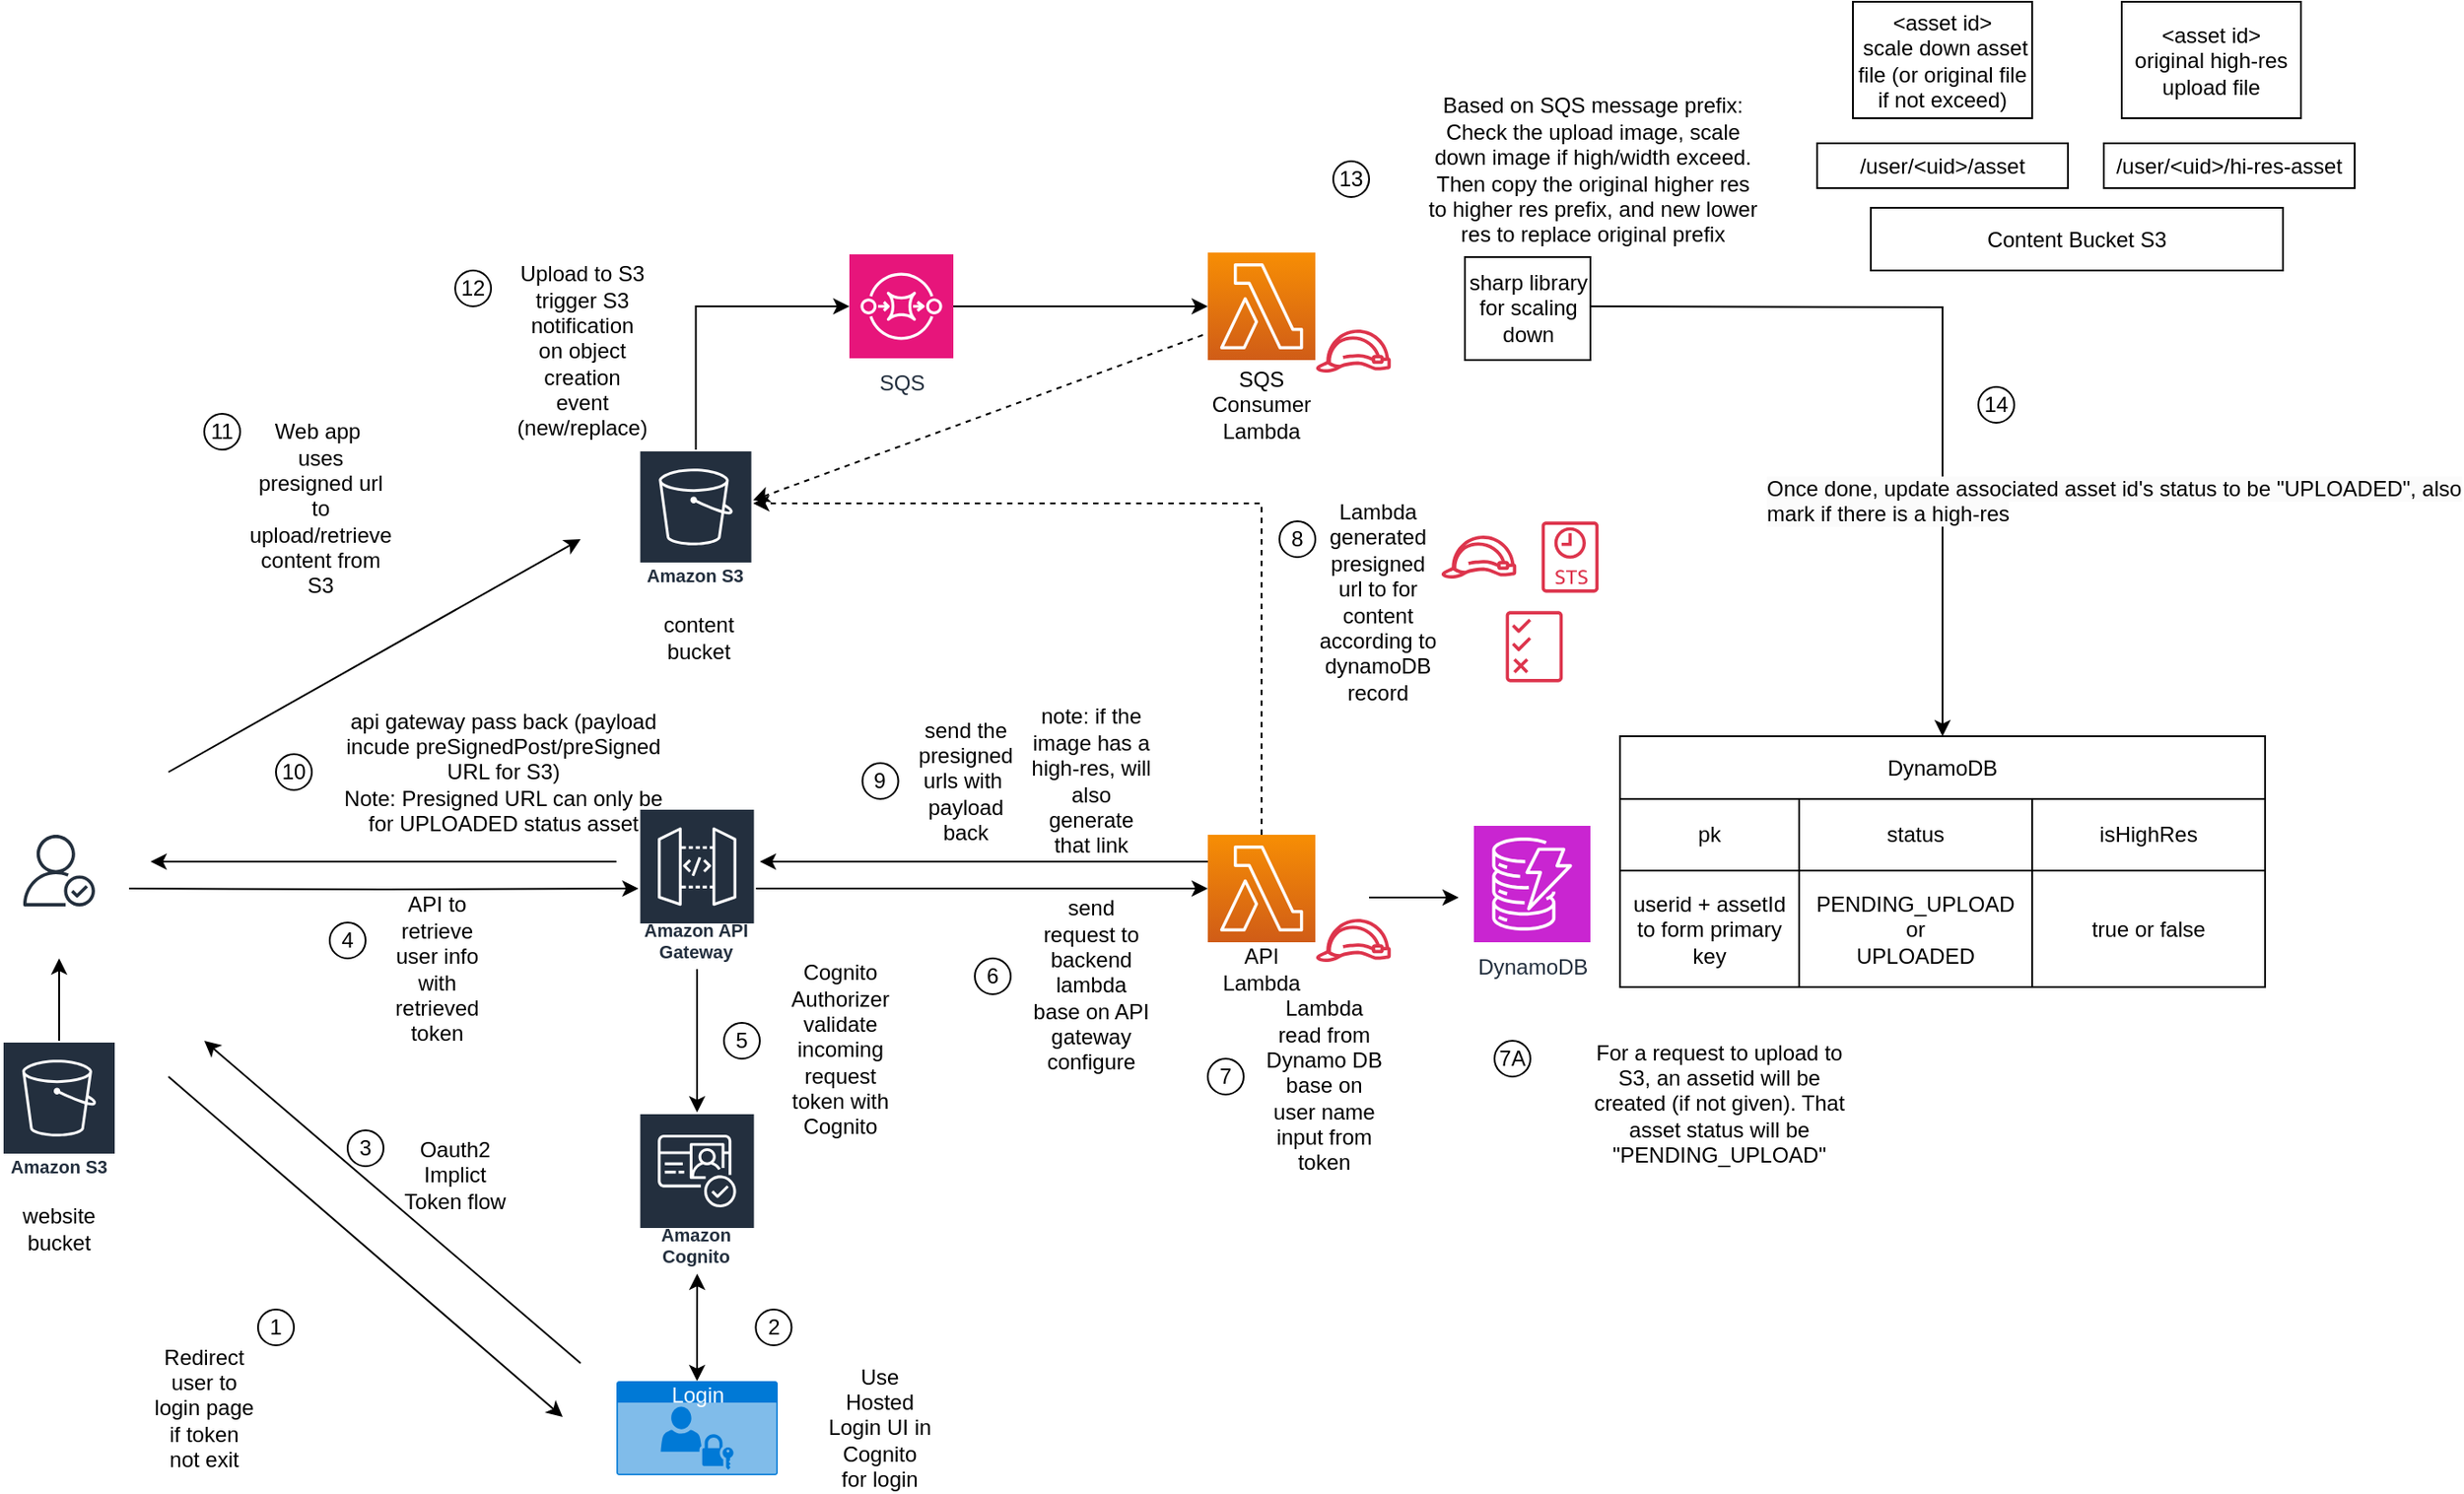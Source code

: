 <mxfile version="26.0.8">
  <diagram id="MygGSyjKuvOHtrYwsUru" name="Page-1">
    <mxGraphModel dx="1221" dy="1756" grid="1" gridSize="10" guides="1" tooltips="1" connect="1" arrows="1" fold="1" page="1" pageScale="1" pageWidth="850" pageHeight="1100" math="0" shadow="0">
      <root>
        <mxCell id="0" />
        <mxCell id="1" parent="0" />
        <mxCell id="6geGJNXz2Q7yDS7iOD-9-4" value="" style="edgeStyle=orthogonalEdgeStyle;rounded=0;orthogonalLoop=1;jettySize=auto;html=1;" parent="1" source="6geGJNXz2Q7yDS7iOD-9-1" target="6geGJNXz2Q7yDS7iOD-9-3" edge="1">
          <mxGeometry relative="1" as="geometry" />
        </mxCell>
        <mxCell id="6geGJNXz2Q7yDS7iOD-9-5" style="edgeStyle=orthogonalEdgeStyle;rounded=0;orthogonalLoop=1;jettySize=auto;html=1;entryX=0;entryY=0.5;entryDx=0;entryDy=0;entryPerimeter=0;" parent="1" source="6geGJNXz2Q7yDS7iOD-9-1" target="6geGJNXz2Q7yDS7iOD-9-2" edge="1">
          <mxGeometry relative="1" as="geometry">
            <mxPoint x="592.28" y="487" as="targetPoint" />
          </mxGeometry>
        </mxCell>
        <mxCell id="6geGJNXz2Q7yDS7iOD-9-1" value="Amazon API Gateway" style="sketch=0;outlineConnect=0;fontColor=#232F3E;gradientColor=none;strokeColor=#ffffff;fillColor=#232F3E;dashed=0;verticalLabelPosition=middle;verticalAlign=bottom;align=center;html=1;whiteSpace=wrap;fontSize=10;fontStyle=1;spacing=3;shape=mxgraph.aws4.productIcon;prIcon=mxgraph.aws4.api_gateway;" parent="1" vertex="1">
          <mxGeometry x="392.28" y="440" width="65.45" height="90" as="geometry" />
        </mxCell>
        <mxCell id="6geGJNXz2Q7yDS7iOD-9-46" style="edgeStyle=orthogonalEdgeStyle;rounded=0;orthogonalLoop=1;jettySize=auto;html=1;exitX=0;exitY=0.25;exitDx=0;exitDy=0;exitPerimeter=0;startArrow=none;startFill=0;endArrow=classic;endFill=1;" parent="1" source="6geGJNXz2Q7yDS7iOD-9-2" edge="1">
          <mxGeometry relative="1" as="geometry">
            <mxPoint x="460" y="470" as="targetPoint" />
          </mxGeometry>
        </mxCell>
        <mxCell id="rJPYFQQMT7D_joXDAywV-25" style="edgeStyle=orthogonalEdgeStyle;rounded=0;orthogonalLoop=1;jettySize=auto;html=1;exitX=0.5;exitY=0;exitDx=0;exitDy=0;exitPerimeter=0;dashed=1;" parent="1" source="6geGJNXz2Q7yDS7iOD-9-2" target="6geGJNXz2Q7yDS7iOD-9-6" edge="1">
          <mxGeometry relative="1" as="geometry">
            <Array as="points">
              <mxPoint x="740" y="270" />
            </Array>
          </mxGeometry>
        </mxCell>
        <mxCell id="6geGJNXz2Q7yDS7iOD-9-2" value="" style="sketch=0;points=[[0,0,0],[0.25,0,0],[0.5,0,0],[0.75,0,0],[1,0,0],[0,1,0],[0.25,1,0],[0.5,1,0],[0.75,1,0],[1,1,0],[0,0.25,0],[0,0.5,0],[0,0.75,0],[1,0.25,0],[1,0.5,0],[1,0.75,0]];outlineConnect=0;fontColor=#232F3E;gradientColor=#F78E04;gradientDirection=north;fillColor=#D05C17;strokeColor=#ffffff;dashed=0;verticalLabelPosition=bottom;verticalAlign=top;align=center;html=1;fontSize=12;fontStyle=0;aspect=fixed;shape=mxgraph.aws4.resourceIcon;resIcon=mxgraph.aws4.lambda;" parent="1" vertex="1">
          <mxGeometry x="710" y="455" width="60" height="60" as="geometry" />
        </mxCell>
        <mxCell id="6geGJNXz2Q7yDS7iOD-9-3" value="Amazon Cognito" style="sketch=0;outlineConnect=0;fontColor=#232F3E;gradientColor=none;strokeColor=#ffffff;fillColor=#232F3E;dashed=0;verticalLabelPosition=middle;verticalAlign=bottom;align=center;html=1;whiteSpace=wrap;fontSize=10;fontStyle=1;spacing=3;shape=mxgraph.aws4.productIcon;prIcon=mxgraph.aws4.cognito;" parent="1" vertex="1">
          <mxGeometry x="392.28" y="610" width="65.45" height="90" as="geometry" />
        </mxCell>
        <mxCell id="6geGJNXz2Q7yDS7iOD-9-6" value="Amazon S3" style="sketch=0;outlineConnect=0;fontColor=#232F3E;gradientColor=none;strokeColor=#ffffff;fillColor=#232F3E;dashed=0;verticalLabelPosition=middle;verticalAlign=bottom;align=center;html=1;whiteSpace=wrap;fontSize=10;fontStyle=1;spacing=3;shape=mxgraph.aws4.productIcon;prIcon=mxgraph.aws4.s3;" parent="1" vertex="1">
          <mxGeometry x="392.28" y="240" width="64" height="80" as="geometry" />
        </mxCell>
        <mxCell id="6geGJNXz2Q7yDS7iOD-9-10" style="edgeStyle=orthogonalEdgeStyle;rounded=0;orthogonalLoop=1;jettySize=auto;html=1;" parent="1" target="6geGJNXz2Q7yDS7iOD-9-1" edge="1">
          <mxGeometry relative="1" as="geometry">
            <mxPoint x="310" y="479" as="targetPoint" />
            <mxPoint x="108" y="485" as="sourcePoint" />
          </mxGeometry>
        </mxCell>
        <mxCell id="6geGJNXz2Q7yDS7iOD-9-12" value="4" style="ellipse;whiteSpace=wrap;html=1;aspect=fixed;" parent="1" vertex="1">
          <mxGeometry x="220" y="504" width="20" height="20" as="geometry" />
        </mxCell>
        <mxCell id="6geGJNXz2Q7yDS7iOD-9-15" value="" style="edgeStyle=orthogonalEdgeStyle;rounded=0;orthogonalLoop=1;jettySize=auto;html=1;startArrow=classic;startFill=1;" parent="1" source="6geGJNXz2Q7yDS7iOD-9-14" target="6geGJNXz2Q7yDS7iOD-9-3" edge="1">
          <mxGeometry relative="1" as="geometry" />
        </mxCell>
        <mxCell id="6geGJNXz2Q7yDS7iOD-9-14" value="Login" style="html=1;strokeColor=none;fillColor=#0079D6;labelPosition=center;verticalLabelPosition=middle;verticalAlign=top;align=center;fontSize=12;outlineConnect=0;spacingTop=-6;fontColor=#FFFFFF;sketch=0;shape=mxgraph.sitemap.login;" parent="1" vertex="1">
          <mxGeometry x="380" y="760" width="90" height="52.5" as="geometry" />
        </mxCell>
        <mxCell id="6geGJNXz2Q7yDS7iOD-9-16" value="1" style="ellipse;whiteSpace=wrap;html=1;aspect=fixed;" parent="1" vertex="1">
          <mxGeometry x="180" y="720" width="20" height="20" as="geometry" />
        </mxCell>
        <mxCell id="6geGJNXz2Q7yDS7iOD-9-19" value="3" style="ellipse;whiteSpace=wrap;html=1;aspect=fixed;" parent="1" vertex="1">
          <mxGeometry x="230" y="620" width="20" height="20" as="geometry" />
        </mxCell>
        <mxCell id="6geGJNXz2Q7yDS7iOD-9-20" value="2" style="ellipse;whiteSpace=wrap;html=1;aspect=fixed;" parent="1" vertex="1">
          <mxGeometry x="457.73" y="720" width="20" height="20" as="geometry" />
        </mxCell>
        <mxCell id="6geGJNXz2Q7yDS7iOD-9-21" value="Use Hosted Login UI in Cognito for login" style="text;html=1;strokeColor=none;fillColor=none;align=center;verticalAlign=middle;whiteSpace=wrap;rounded=0;" parent="1" vertex="1">
          <mxGeometry x="497.28" y="771" width="60" height="30" as="geometry" />
        </mxCell>
        <mxCell id="6geGJNXz2Q7yDS7iOD-9-22" value="Redirect user to login page if token not exit" style="text;html=1;strokeColor=none;fillColor=none;align=center;verticalAlign=middle;whiteSpace=wrap;rounded=0;" parent="1" vertex="1">
          <mxGeometry x="120" y="760" width="60" height="30" as="geometry" />
        </mxCell>
        <mxCell id="6geGJNXz2Q7yDS7iOD-9-24" value="Oauth2 Implict Token flow" style="text;html=1;strokeColor=none;fillColor=none;align=center;verticalAlign=middle;whiteSpace=wrap;rounded=0;" parent="1" vertex="1">
          <mxGeometry x="260" y="630" width="60" height="30" as="geometry" />
        </mxCell>
        <mxCell id="6geGJNXz2Q7yDS7iOD-9-25" value="API to retrieve user info with retrieved token" style="text;html=1;strokeColor=none;fillColor=none;align=center;verticalAlign=middle;whiteSpace=wrap;rounded=0;" parent="1" vertex="1">
          <mxGeometry x="250" y="515" width="60" height="30" as="geometry" />
        </mxCell>
        <mxCell id="6geGJNXz2Q7yDS7iOD-9-26" value="Cognito Authorizer validate incoming request token with Cognito" style="text;html=1;strokeColor=none;fillColor=none;align=center;verticalAlign=middle;whiteSpace=wrap;rounded=0;" parent="1" vertex="1">
          <mxGeometry x="470" y="560" width="70" height="30" as="geometry" />
        </mxCell>
        <mxCell id="6geGJNXz2Q7yDS7iOD-9-27" value="5" style="ellipse;whiteSpace=wrap;html=1;aspect=fixed;" parent="1" vertex="1">
          <mxGeometry x="440" y="560" width="20" height="20" as="geometry" />
        </mxCell>
        <mxCell id="6geGJNXz2Q7yDS7iOD-9-28" value="send request to backend lambda base on API gateway configure" style="text;html=1;strokeColor=none;fillColor=none;align=center;verticalAlign=middle;whiteSpace=wrap;rounded=0;" parent="1" vertex="1">
          <mxGeometry x="610" y="524" width="70" height="30" as="geometry" />
        </mxCell>
        <mxCell id="6geGJNXz2Q7yDS7iOD-9-29" value="6" style="ellipse;whiteSpace=wrap;html=1;aspect=fixed;" parent="1" vertex="1">
          <mxGeometry x="580" y="524" width="20" height="20" as="geometry" />
        </mxCell>
        <mxCell id="6geGJNXz2Q7yDS7iOD-9-30" value="Lambda read from Dynamo DB base on user name input from token" style="text;html=1;strokeColor=none;fillColor=none;align=center;verticalAlign=middle;whiteSpace=wrap;rounded=0;" parent="1" vertex="1">
          <mxGeometry x="740" y="580" width="70" height="30" as="geometry" />
        </mxCell>
        <mxCell id="6geGJNXz2Q7yDS7iOD-9-31" value="7" style="ellipse;whiteSpace=wrap;html=1;aspect=fixed;" parent="1" vertex="1">
          <mxGeometry x="710" y="580" width="20" height="20" as="geometry" />
        </mxCell>
        <mxCell id="6geGJNXz2Q7yDS7iOD-9-33" value="" style="edgeStyle=orthogonalEdgeStyle;rounded=0;orthogonalLoop=1;jettySize=auto;html=1;startArrow=none;startFill=0;endArrow=classic;endFill=1;" parent="1" source="6geGJNXz2Q7yDS7iOD-9-32" edge="1">
          <mxGeometry relative="1" as="geometry">
            <mxPoint x="69" y="524" as="targetPoint" />
          </mxGeometry>
        </mxCell>
        <mxCell id="6geGJNXz2Q7yDS7iOD-9-32" value="Amazon S3" style="sketch=0;outlineConnect=0;fontColor=#232F3E;gradientColor=none;strokeColor=#ffffff;fillColor=#232F3E;dashed=0;verticalLabelPosition=middle;verticalAlign=bottom;align=center;html=1;whiteSpace=wrap;fontSize=10;fontStyle=1;spacing=3;shape=mxgraph.aws4.productIcon;prIcon=mxgraph.aws4.s3;" parent="1" vertex="1">
          <mxGeometry x="37" y="570" width="64" height="80" as="geometry" />
        </mxCell>
        <mxCell id="6geGJNXz2Q7yDS7iOD-9-34" value="website bucket" style="text;html=1;strokeColor=none;fillColor=none;align=center;verticalAlign=middle;whiteSpace=wrap;rounded=0;" parent="1" vertex="1">
          <mxGeometry x="39" y="660" width="60" height="30" as="geometry" />
        </mxCell>
        <mxCell id="6geGJNXz2Q7yDS7iOD-9-35" value="content bucket" style="text;html=1;strokeColor=none;fillColor=none;align=center;verticalAlign=middle;whiteSpace=wrap;rounded=0;" parent="1" vertex="1">
          <mxGeometry x="396.28" y="330" width="60" height="30" as="geometry" />
        </mxCell>
        <mxCell id="6geGJNXz2Q7yDS7iOD-9-37" value="Lambda generated presigned url to for content according to dynamoDB record" style="text;html=1;strokeColor=none;fillColor=none;align=center;verticalAlign=middle;whiteSpace=wrap;rounded=0;" parent="1" vertex="1">
          <mxGeometry x="770" y="310" width="70" height="30" as="geometry" />
        </mxCell>
        <mxCell id="6geGJNXz2Q7yDS7iOD-9-38" value="8" style="ellipse;whiteSpace=wrap;html=1;aspect=fixed;" parent="1" vertex="1">
          <mxGeometry x="750" y="280" width="20" height="20" as="geometry" />
        </mxCell>
        <mxCell id="6geGJNXz2Q7yDS7iOD-9-42" value="Web app&amp;nbsp; uses presigned url to upload/retrieve content from S3" style="text;html=1;strokeColor=none;fillColor=none;align=center;verticalAlign=middle;whiteSpace=wrap;rounded=0;" parent="1" vertex="1">
          <mxGeometry x="180" y="258" width="70" height="30" as="geometry" />
        </mxCell>
        <mxCell id="6geGJNXz2Q7yDS7iOD-9-43" value="11" style="ellipse;whiteSpace=wrap;html=1;aspect=fixed;" parent="1" vertex="1">
          <mxGeometry x="150" y="220" width="20" height="20" as="geometry" />
        </mxCell>
        <mxCell id="6geGJNXz2Q7yDS7iOD-9-44" value="send the presigned urls with&amp;nbsp; payload back" style="text;html=1;strokeColor=none;fillColor=none;align=center;verticalAlign=middle;whiteSpace=wrap;rounded=0;" parent="1" vertex="1">
          <mxGeometry x="540" y="410" width="70" height="30" as="geometry" />
        </mxCell>
        <mxCell id="6geGJNXz2Q7yDS7iOD-9-45" value="9" style="ellipse;whiteSpace=wrap;html=1;aspect=fixed;" parent="1" vertex="1">
          <mxGeometry x="517.28" y="415" width="20" height="20" as="geometry" />
        </mxCell>
        <mxCell id="6geGJNXz2Q7yDS7iOD-9-47" style="edgeStyle=orthogonalEdgeStyle;rounded=0;orthogonalLoop=1;jettySize=auto;html=1;exitX=0;exitY=0.25;exitDx=0;exitDy=0;exitPerimeter=0;startArrow=none;startFill=0;endArrow=classic;endFill=1;" parent="1" edge="1">
          <mxGeometry relative="1" as="geometry">
            <mxPoint x="120" y="470" as="targetPoint" />
            <mxPoint x="380" y="470" as="sourcePoint" />
          </mxGeometry>
        </mxCell>
        <mxCell id="6geGJNXz2Q7yDS7iOD-9-48" value="api gateway pass back (payload incude preSignedPost/preSigned URL for S3)&lt;br&gt;Note: Presigned URL can only be for UPLOADED status asset" style="text;html=1;strokeColor=none;fillColor=none;align=center;verticalAlign=middle;whiteSpace=wrap;rounded=0;" parent="1" vertex="1">
          <mxGeometry x="220.0" y="410" width="193.72" height="20" as="geometry" />
        </mxCell>
        <mxCell id="6geGJNXz2Q7yDS7iOD-9-49" value="10" style="ellipse;whiteSpace=wrap;html=1;aspect=fixed;" parent="1" vertex="1">
          <mxGeometry x="190" y="410" width="20" height="20" as="geometry" />
        </mxCell>
        <mxCell id="rJPYFQQMT7D_joXDAywV-1" value="" style="endArrow=classic;html=1;rounded=0;" parent="1" edge="1">
          <mxGeometry width="50" height="50" relative="1" as="geometry">
            <mxPoint x="130" y="420" as="sourcePoint" />
            <mxPoint x="360" y="290" as="targetPoint" />
          </mxGeometry>
        </mxCell>
        <mxCell id="rJPYFQQMT7D_joXDAywV-3" value="" style="endArrow=classic;html=1;rounded=0;" parent="1" edge="1">
          <mxGeometry width="50" height="50" relative="1" as="geometry">
            <mxPoint x="130" y="590" as="sourcePoint" />
            <mxPoint x="350" y="780" as="targetPoint" />
          </mxGeometry>
        </mxCell>
        <mxCell id="rJPYFQQMT7D_joXDAywV-4" value="" style="endArrow=classic;html=1;rounded=0;" parent="1" edge="1">
          <mxGeometry width="50" height="50" relative="1" as="geometry">
            <mxPoint x="360" y="750" as="sourcePoint" />
            <mxPoint x="150" y="570" as="targetPoint" />
          </mxGeometry>
        </mxCell>
        <mxCell id="rJPYFQQMT7D_joXDAywV-5" value="" style="endArrow=classic;html=1;rounded=0;" parent="1" edge="1">
          <mxGeometry width="50" height="50" relative="1" as="geometry">
            <mxPoint x="800" y="490" as="sourcePoint" />
            <mxPoint x="850" y="490" as="targetPoint" />
          </mxGeometry>
        </mxCell>
        <mxCell id="rJPYFQQMT7D_joXDAywV-6" value="DynamoDB" style="rounded=0;whiteSpace=wrap;html=1;" parent="1" vertex="1">
          <mxGeometry x="940" y="400" width="360" height="35" as="geometry" />
        </mxCell>
        <mxCell id="rJPYFQQMT7D_joXDAywV-7" value="userid + assetId to form primary key" style="rounded=0;whiteSpace=wrap;html=1;" parent="1" vertex="1">
          <mxGeometry x="940" y="475" width="100" height="65" as="geometry" />
        </mxCell>
        <mxCell id="rJPYFQQMT7D_joXDAywV-8" value="PENDING_UPLOAD&lt;br&gt;or&lt;br&gt;UPLOADED" style="rounded=0;whiteSpace=wrap;html=1;" parent="1" vertex="1">
          <mxGeometry x="1040" y="475" width="130" height="65" as="geometry" />
        </mxCell>
        <mxCell id="rJPYFQQMT7D_joXDAywV-9" value="pk" style="rounded=0;whiteSpace=wrap;html=1;" parent="1" vertex="1">
          <mxGeometry x="940" y="435" width="100" height="40" as="geometry" />
        </mxCell>
        <mxCell id="rJPYFQQMT7D_joXDAywV-10" value="status" style="rounded=0;whiteSpace=wrap;html=1;" parent="1" vertex="1">
          <mxGeometry x="1040" y="435" width="130" height="40" as="geometry" />
        </mxCell>
        <mxCell id="rJPYFQQMT7D_joXDAywV-11" value="For a request to upload to S3, an assetid will be created (if not given). That asset status will be &quot;PENDING_UPLOAD&quot;" style="text;html=1;strokeColor=none;fillColor=none;align=center;verticalAlign=middle;whiteSpace=wrap;rounded=0;" parent="1" vertex="1">
          <mxGeometry x="917.5" y="590" width="155" height="30" as="geometry" />
        </mxCell>
        <mxCell id="rJPYFQQMT7D_joXDAywV-12" value="7A" style="ellipse;whiteSpace=wrap;html=1;aspect=fixed;" parent="1" vertex="1">
          <mxGeometry x="870" y="570" width="20" height="20" as="geometry" />
        </mxCell>
        <mxCell id="rJPYFQQMT7D_joXDAywV-37" style="edgeStyle=orthogonalEdgeStyle;rounded=0;orthogonalLoop=1;jettySize=auto;html=1;entryX=0.5;entryY=0;entryDx=0;entryDy=0;" parent="1" target="rJPYFQQMT7D_joXDAywV-6" edge="1">
          <mxGeometry relative="1" as="geometry">
            <mxPoint x="920" y="160" as="sourcePoint" />
          </mxGeometry>
        </mxCell>
        <mxCell id="rJPYFQQMT7D_joXDAywV-13" value="" style="sketch=0;points=[[0,0,0],[0.25,0,0],[0.5,0,0],[0.75,0,0],[1,0,0],[0,1,0],[0.25,1,0],[0.5,1,0],[0.75,1,0],[1,1,0],[0,0.25,0],[0,0.5,0],[0,0.75,0],[1,0.25,0],[1,0.5,0],[1,0.75,0]];outlineConnect=0;fontColor=#232F3E;gradientColor=#F78E04;gradientDirection=north;fillColor=#D05C17;strokeColor=#ffffff;dashed=0;verticalLabelPosition=bottom;verticalAlign=top;align=center;html=1;fontSize=12;fontStyle=0;aspect=fixed;shape=mxgraph.aws4.resourceIcon;resIcon=mxgraph.aws4.lambda;" parent="1" vertex="1">
          <mxGeometry x="710" y="130" width="60" height="60" as="geometry" />
        </mxCell>
        <mxCell id="rJPYFQQMT7D_joXDAywV-14" value="API Lambda" style="text;html=1;align=center;verticalAlign=middle;whiteSpace=wrap;rounded=0;" parent="1" vertex="1">
          <mxGeometry x="710" y="515" width="60" height="30" as="geometry" />
        </mxCell>
        <mxCell id="rJPYFQQMT7D_joXDAywV-15" value="SQS Consumer Lambda" style="text;html=1;align=center;verticalAlign=middle;whiteSpace=wrap;rounded=0;" parent="1" vertex="1">
          <mxGeometry x="710" y="200" width="60" height="30" as="geometry" />
        </mxCell>
        <mxCell id="rJPYFQQMT7D_joXDAywV-16" value="" style="sketch=0;outlineConnect=0;fontColor=#232F3E;gradientColor=none;fillColor=#232F3D;strokeColor=none;dashed=0;verticalLabelPosition=bottom;verticalAlign=top;align=center;html=1;fontSize=12;fontStyle=0;aspect=fixed;pointerEvents=1;shape=mxgraph.aws4.authenticated_user;" parent="1" vertex="1">
          <mxGeometry x="49" y="455" width="40" height="40" as="geometry" />
        </mxCell>
        <mxCell id="rJPYFQQMT7D_joXDAywV-22" value="DynamoDB" style="sketch=0;points=[[0,0,0],[0.25,0,0],[0.5,0,0],[0.75,0,0],[1,0,0],[0,1,0],[0.25,1,0],[0.5,1,0],[0.75,1,0],[1,1,0],[0,0.25,0],[0,0.5,0],[0,0.75,0],[1,0.25,0],[1,0.5,0],[1,0.75,0]];outlineConnect=0;fontColor=#232F3E;fillColor=#C925D1;strokeColor=#ffffff;dashed=0;verticalLabelPosition=bottom;verticalAlign=top;align=center;html=1;fontSize=12;fontStyle=0;aspect=fixed;shape=mxgraph.aws4.resourceIcon;resIcon=mxgraph.aws4.dynamodb;" parent="1" vertex="1">
          <mxGeometry x="858.5" y="450" width="65" height="65" as="geometry" />
        </mxCell>
        <mxCell id="rJPYFQQMT7D_joXDAywV-23" style="edgeStyle=orthogonalEdgeStyle;rounded=0;orthogonalLoop=1;jettySize=auto;html=1;entryX=0;entryY=0.5;entryDx=0;entryDy=0;entryPerimeter=0;" parent="1" source="6geGJNXz2Q7yDS7iOD-9-6" target="rJPYFQQMT7D_joXDAywV-32" edge="1">
          <mxGeometry relative="1" as="geometry">
            <Array as="points">
              <mxPoint x="424" y="160" />
            </Array>
          </mxGeometry>
        </mxCell>
        <mxCell id="rJPYFQQMT7D_joXDAywV-29" value="" style="sketch=0;outlineConnect=0;fontColor=#232F3E;gradientColor=none;fillColor=#DD344C;strokeColor=none;dashed=0;verticalLabelPosition=bottom;verticalAlign=top;align=center;html=1;fontSize=12;fontStyle=0;aspect=fixed;pointerEvents=1;shape=mxgraph.aws4.role;" parent="1" vertex="1">
          <mxGeometry x="840" y="288" width="42.55" height="24" as="geometry" />
        </mxCell>
        <mxCell id="rJPYFQQMT7D_joXDAywV-30" value="" style="sketch=0;outlineConnect=0;fontColor=#232F3E;gradientColor=none;fillColor=#DD344C;strokeColor=none;dashed=0;verticalLabelPosition=bottom;verticalAlign=top;align=center;html=1;fontSize=12;fontStyle=0;aspect=fixed;pointerEvents=1;shape=mxgraph.aws4.sts_alternate;" parent="1" vertex="1">
          <mxGeometry x="896.28" y="280" width="31.79" height="40" as="geometry" />
        </mxCell>
        <mxCell id="rJPYFQQMT7D_joXDAywV-31" value="" style="sketch=0;outlineConnect=0;fontColor=#232F3E;gradientColor=none;fillColor=#DD344C;strokeColor=none;dashed=0;verticalLabelPosition=bottom;verticalAlign=top;align=center;html=1;fontSize=12;fontStyle=0;aspect=fixed;pointerEvents=1;shape=mxgraph.aws4.permissions;" parent="1" vertex="1">
          <mxGeometry x="876.28" y="330" width="31.79" height="40" as="geometry" />
        </mxCell>
        <mxCell id="rJPYFQQMT7D_joXDAywV-32" value="SQS" style="sketch=0;points=[[0,0,0],[0.25,0,0],[0.5,0,0],[0.75,0,0],[1,0,0],[0,1,0],[0.25,1,0],[0.5,1,0],[0.75,1,0],[1,1,0],[0,0.25,0],[0,0.5,0],[0,0.75,0],[1,0.25,0],[1,0.5,0],[1,0.75,0]];outlineConnect=0;fontColor=#232F3E;fillColor=#E7157B;strokeColor=#ffffff;dashed=0;verticalLabelPosition=bottom;verticalAlign=top;align=center;html=1;fontSize=12;fontStyle=0;aspect=fixed;shape=mxgraph.aws4.resourceIcon;resIcon=mxgraph.aws4.sqs;" parent="1" vertex="1">
          <mxGeometry x="510" y="131" width="58" height="58" as="geometry" />
        </mxCell>
        <mxCell id="rJPYFQQMT7D_joXDAywV-33" value="12" style="ellipse;whiteSpace=wrap;html=1;aspect=fixed;" parent="1" vertex="1">
          <mxGeometry x="290" y="140" width="20" height="20" as="geometry" />
        </mxCell>
        <mxCell id="rJPYFQQMT7D_joXDAywV-34" value="Upload to S3 trigger S3 notification&lt;br&gt;on object creation event (new/replace)" style="text;html=1;strokeColor=none;fillColor=none;align=center;verticalAlign=middle;whiteSpace=wrap;rounded=0;" parent="1" vertex="1">
          <mxGeometry x="326.28" y="170" width="70" height="30" as="geometry" />
        </mxCell>
        <mxCell id="rJPYFQQMT7D_joXDAywV-35" style="edgeStyle=orthogonalEdgeStyle;rounded=0;orthogonalLoop=1;jettySize=auto;html=1;entryX=0;entryY=0.5;entryDx=0;entryDy=0;entryPerimeter=0;" parent="1" source="rJPYFQQMT7D_joXDAywV-32" target="rJPYFQQMT7D_joXDAywV-13" edge="1">
          <mxGeometry relative="1" as="geometry" />
        </mxCell>
        <mxCell id="rJPYFQQMT7D_joXDAywV-36" value="13" style="ellipse;whiteSpace=wrap;html=1;aspect=fixed;" parent="1" vertex="1">
          <mxGeometry x="780" y="79" width="20" height="20" as="geometry" />
        </mxCell>
        <mxCell id="rJPYFQQMT7D_joXDAywV-38" value="" style="sketch=0;outlineConnect=0;fontColor=#232F3E;gradientColor=none;fillColor=#DD344C;strokeColor=none;dashed=0;verticalLabelPosition=bottom;verticalAlign=top;align=center;html=1;fontSize=12;fontStyle=0;aspect=fixed;pointerEvents=1;shape=mxgraph.aws4.role;" parent="1" vertex="1">
          <mxGeometry x="770" y="502" width="42.55" height="24" as="geometry" />
        </mxCell>
        <mxCell id="rJPYFQQMT7D_joXDAywV-39" value="" style="sketch=0;outlineConnect=0;fontColor=#232F3E;gradientColor=none;fillColor=#DD344C;strokeColor=none;dashed=0;verticalLabelPosition=bottom;verticalAlign=top;align=center;html=1;fontSize=12;fontStyle=0;aspect=fixed;pointerEvents=1;shape=mxgraph.aws4.role;" parent="1" vertex="1">
          <mxGeometry x="770" y="173" width="42.55" height="24" as="geometry" />
        </mxCell>
        <mxCell id="rJPYFQQMT7D_joXDAywV-41" value="Based on SQS message prefix:&lt;br&gt;Check the upload image, scale down image if high/width exceed. Then copy the original higher res to higher res prefix, and new lower res to replace original prefix" style="text;html=1;strokeColor=none;fillColor=none;align=center;verticalAlign=middle;whiteSpace=wrap;rounded=0;" parent="1" vertex="1">
          <mxGeometry x="830" y="69" width="190" height="30" as="geometry" />
        </mxCell>
        <mxCell id="B5oWcbnlWlB1HOkJQZ3B-1" value="" style="endArrow=none;dashed=1;html=1;rounded=0;startArrow=classic;startFill=1;entryX=0;entryY=0.75;entryDx=0;entryDy=0;entryPerimeter=0;" edge="1" parent="1" source="6geGJNXz2Q7yDS7iOD-9-6" target="rJPYFQQMT7D_joXDAywV-13">
          <mxGeometry width="50" height="50" relative="1" as="geometry">
            <mxPoint x="470" y="250" as="sourcePoint" />
            <mxPoint x="670" y="190" as="targetPoint" />
          </mxGeometry>
        </mxCell>
        <mxCell id="B5oWcbnlWlB1HOkJQZ3B-3" value="&lt;span style=&quot;color: rgb(0, 0, 0); font-family: Helvetica; font-size: 12px; font-style: normal; font-variant-ligatures: normal; font-variant-caps: normal; font-weight: 400; letter-spacing: normal; orphans: 2; text-align: center; text-indent: 0px; text-transform: none; widows: 2; word-spacing: 0px; -webkit-text-stroke-width: 0px; white-space: normal; background-color: rgb(251, 251, 251); text-decoration-thickness: initial; text-decoration-style: initial; text-decoration-color: initial; float: none; display: inline !important;&quot;&gt;Once done, update associated asset id&#39;s status to be &quot;UPLOADED&quot;, also mark if there is a high-res&lt;/span&gt;" style="text;whiteSpace=wrap;html=1;" vertex="1" parent="1">
          <mxGeometry x="1020" y="248" width="390" height="40" as="geometry" />
        </mxCell>
        <mxCell id="B5oWcbnlWlB1HOkJQZ3B-4" value="14" style="ellipse;whiteSpace=wrap;html=1;aspect=fixed;" vertex="1" parent="1">
          <mxGeometry x="1140" y="205" width="20" height="20" as="geometry" />
        </mxCell>
        <mxCell id="B5oWcbnlWlB1HOkJQZ3B-6" value="/user/&amp;lt;uid&amp;gt;/asset" style="rounded=0;whiteSpace=wrap;html=1;" vertex="1" parent="1">
          <mxGeometry x="1050" y="69" width="140" height="25" as="geometry" />
        </mxCell>
        <mxCell id="B5oWcbnlWlB1HOkJQZ3B-7" value="/user/&amp;lt;uid&amp;gt;/hi-res-asset" style="rounded=0;whiteSpace=wrap;html=1;" vertex="1" parent="1">
          <mxGeometry x="1210" y="69" width="140" height="25" as="geometry" />
        </mxCell>
        <mxCell id="B5oWcbnlWlB1HOkJQZ3B-8" value="&amp;lt;asset id&amp;gt;&lt;br&gt;original high-res upload file" style="rounded=0;whiteSpace=wrap;html=1;" vertex="1" parent="1">
          <mxGeometry x="1220" y="-10" width="100" height="65" as="geometry" />
        </mxCell>
        <mxCell id="B5oWcbnlWlB1HOkJQZ3B-9" value="&amp;lt;asset id&amp;gt;&lt;br&gt;&amp;nbsp;scale down asset file (or original file if not exceed)" style="rounded=0;whiteSpace=wrap;html=1;" vertex="1" parent="1">
          <mxGeometry x="1070" y="-10" width="100" height="65" as="geometry" />
        </mxCell>
        <mxCell id="B5oWcbnlWlB1HOkJQZ3B-11" value="Content Bucket S3" style="rounded=0;whiteSpace=wrap;html=1;" vertex="1" parent="1">
          <mxGeometry x="1080" y="105" width="230" height="35" as="geometry" />
        </mxCell>
        <mxCell id="B5oWcbnlWlB1HOkJQZ3B-12" value="isHighRes" style="rounded=0;whiteSpace=wrap;html=1;" vertex="1" parent="1">
          <mxGeometry x="1170" y="435" width="130" height="40" as="geometry" />
        </mxCell>
        <mxCell id="B5oWcbnlWlB1HOkJQZ3B-13" value="true or false" style="rounded=0;whiteSpace=wrap;html=1;" vertex="1" parent="1">
          <mxGeometry x="1170" y="475" width="130" height="65" as="geometry" />
        </mxCell>
        <mxCell id="B5oWcbnlWlB1HOkJQZ3B-14" value="sharp library for scaling down" style="rounded=0;whiteSpace=wrap;html=1;" vertex="1" parent="1">
          <mxGeometry x="853.5" y="132.5" width="70" height="57.5" as="geometry" />
        </mxCell>
        <mxCell id="B5oWcbnlWlB1HOkJQZ3B-15" value="note: if the image has a high-res, will also generate that link" style="text;html=1;strokeColor=none;fillColor=none;align=center;verticalAlign=middle;whiteSpace=wrap;rounded=0;" vertex="1" parent="1">
          <mxGeometry x="610" y="410" width="70" height="30" as="geometry" />
        </mxCell>
      </root>
    </mxGraphModel>
  </diagram>
</mxfile>
